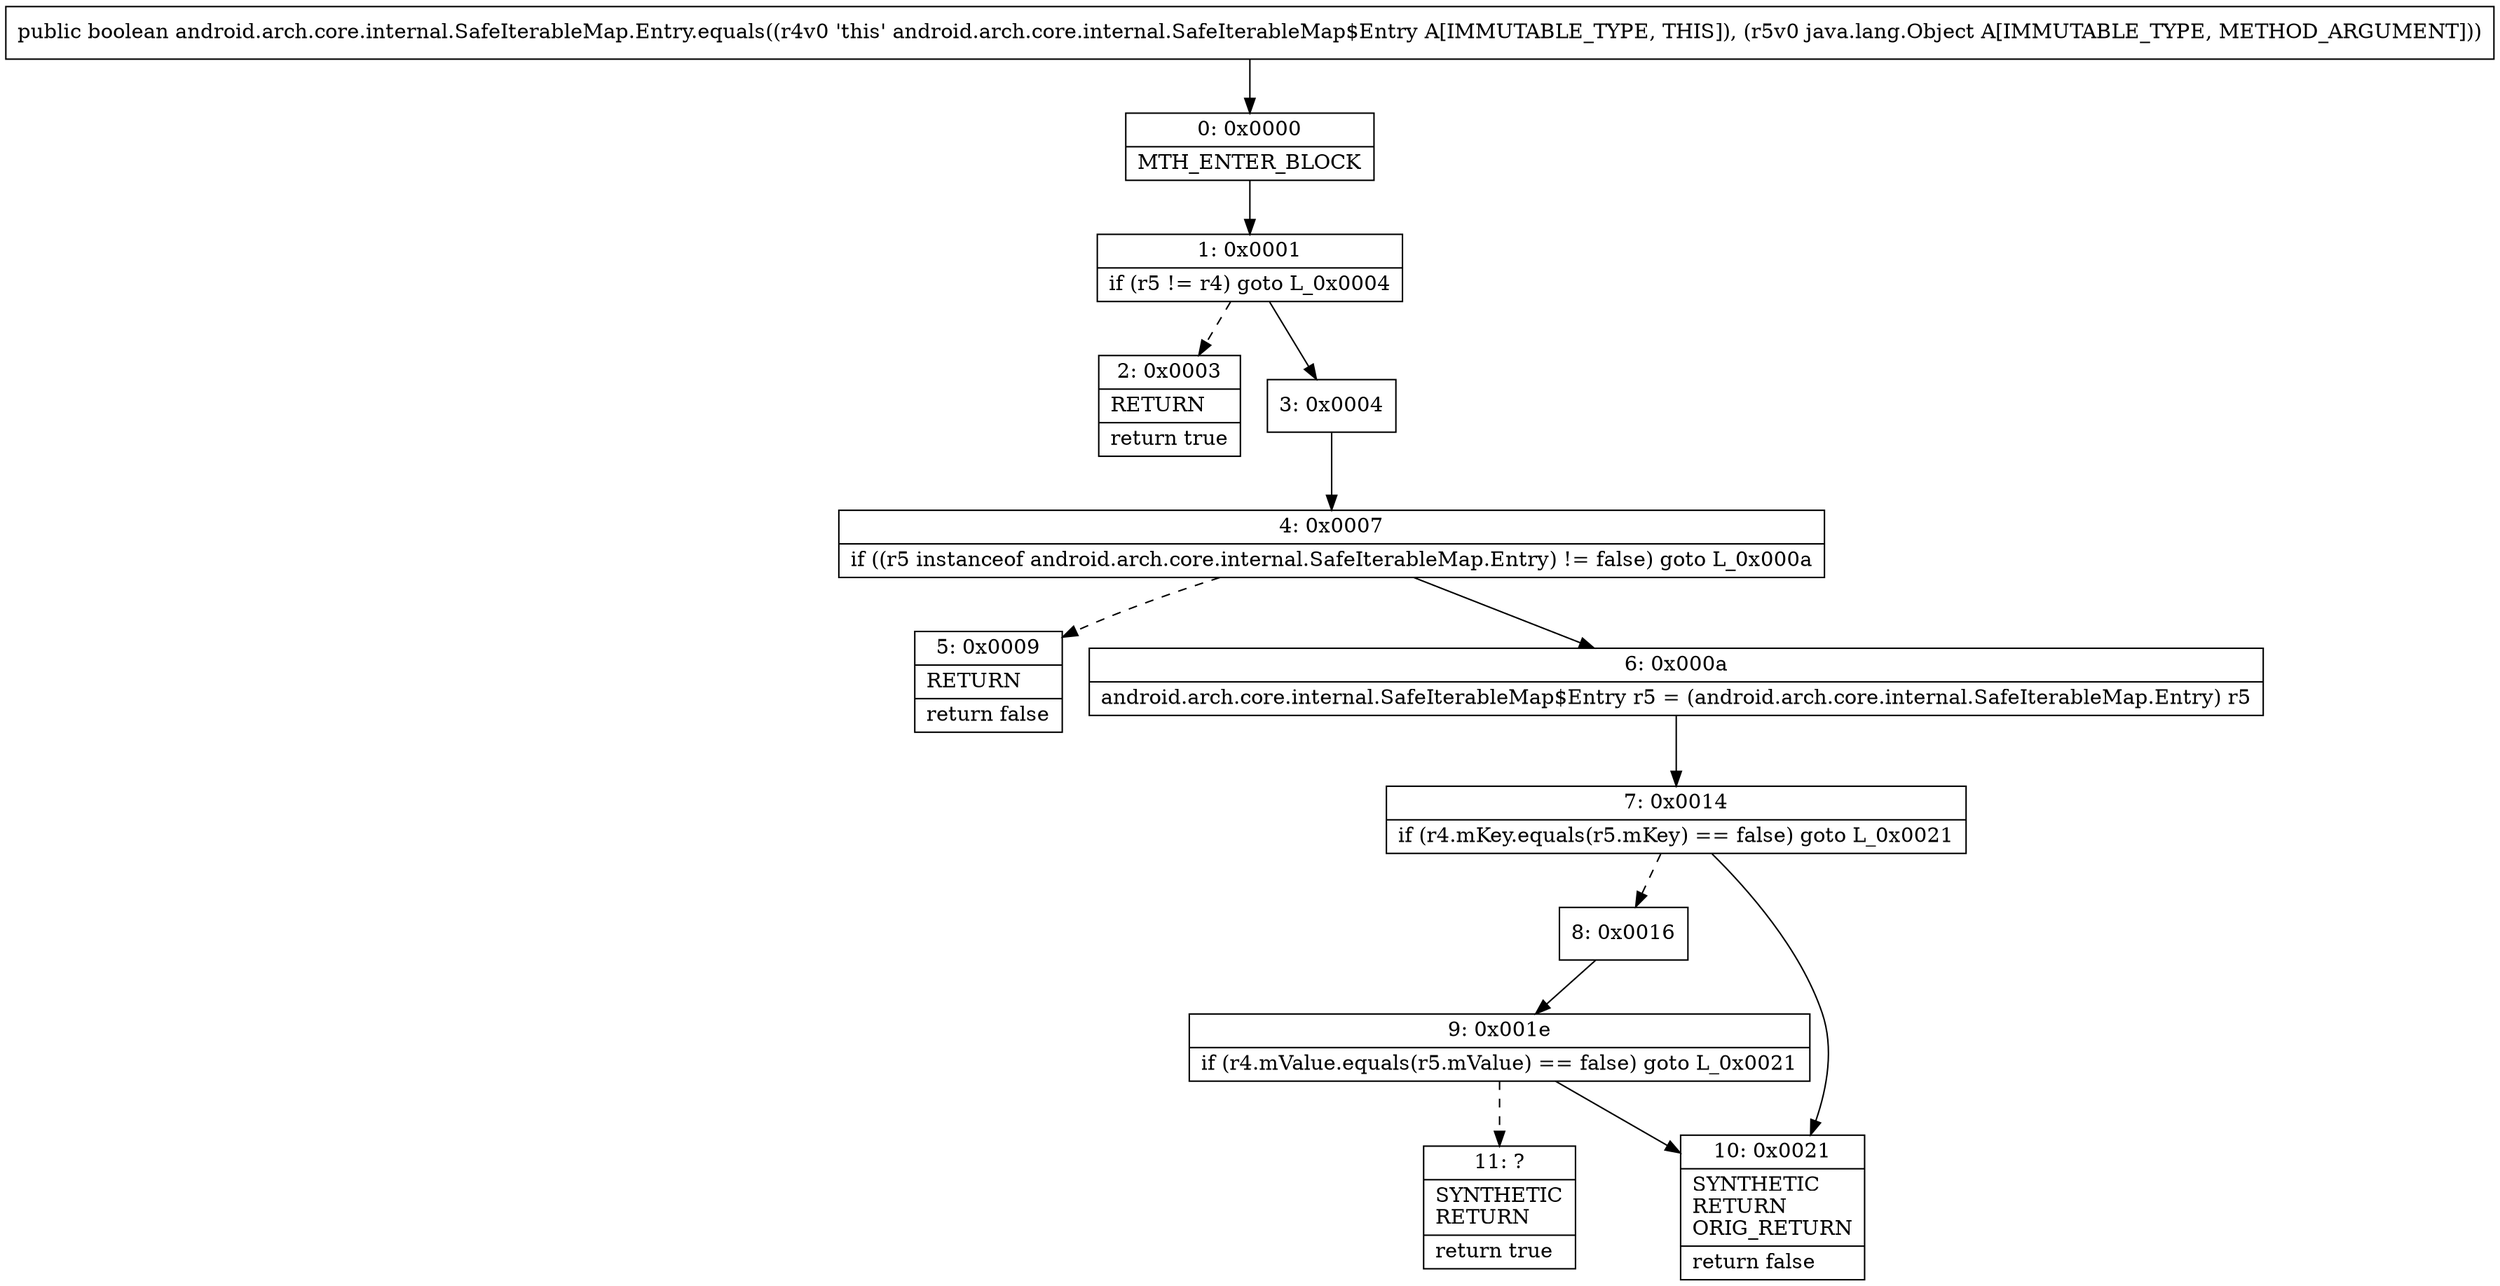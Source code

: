 digraph "CFG forandroid.arch.core.internal.SafeIterableMap.Entry.equals(Ljava\/lang\/Object;)Z" {
Node_0 [shape=record,label="{0\:\ 0x0000|MTH_ENTER_BLOCK\l}"];
Node_1 [shape=record,label="{1\:\ 0x0001|if (r5 != r4) goto L_0x0004\l}"];
Node_2 [shape=record,label="{2\:\ 0x0003|RETURN\l|return true\l}"];
Node_3 [shape=record,label="{3\:\ 0x0004}"];
Node_4 [shape=record,label="{4\:\ 0x0007|if ((r5 instanceof android.arch.core.internal.SafeIterableMap.Entry) != false) goto L_0x000a\l}"];
Node_5 [shape=record,label="{5\:\ 0x0009|RETURN\l|return false\l}"];
Node_6 [shape=record,label="{6\:\ 0x000a|android.arch.core.internal.SafeIterableMap$Entry r5 = (android.arch.core.internal.SafeIterableMap.Entry) r5\l}"];
Node_7 [shape=record,label="{7\:\ 0x0014|if (r4.mKey.equals(r5.mKey) == false) goto L_0x0021\l}"];
Node_8 [shape=record,label="{8\:\ 0x0016}"];
Node_9 [shape=record,label="{9\:\ 0x001e|if (r4.mValue.equals(r5.mValue) == false) goto L_0x0021\l}"];
Node_10 [shape=record,label="{10\:\ 0x0021|SYNTHETIC\lRETURN\lORIG_RETURN\l|return false\l}"];
Node_11 [shape=record,label="{11\:\ ?|SYNTHETIC\lRETURN\l|return true\l}"];
MethodNode[shape=record,label="{public boolean android.arch.core.internal.SafeIterableMap.Entry.equals((r4v0 'this' android.arch.core.internal.SafeIterableMap$Entry A[IMMUTABLE_TYPE, THIS]), (r5v0 java.lang.Object A[IMMUTABLE_TYPE, METHOD_ARGUMENT])) }"];
MethodNode -> Node_0;
Node_0 -> Node_1;
Node_1 -> Node_2[style=dashed];
Node_1 -> Node_3;
Node_3 -> Node_4;
Node_4 -> Node_5[style=dashed];
Node_4 -> Node_6;
Node_6 -> Node_7;
Node_7 -> Node_8[style=dashed];
Node_7 -> Node_10;
Node_8 -> Node_9;
Node_9 -> Node_10;
Node_9 -> Node_11[style=dashed];
}

